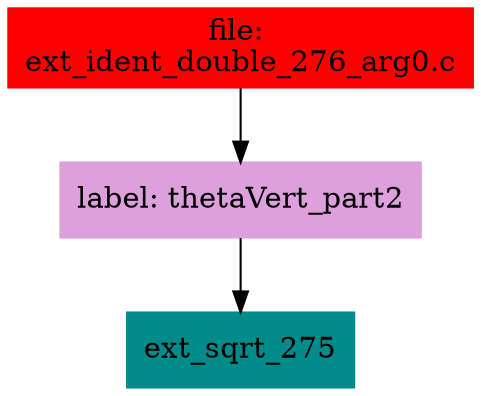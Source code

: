digraph G {
node [shape=box]

0 [label="file: 
ext_ident_double_276_arg0.c",color=red, style=filled]
1 [label="label: thetaVert_part2",color=plum, style=filled]
0 -> 1
2 [label="ext_sqrt_275",color=cyan4, style=filled]
1 -> 2


}

